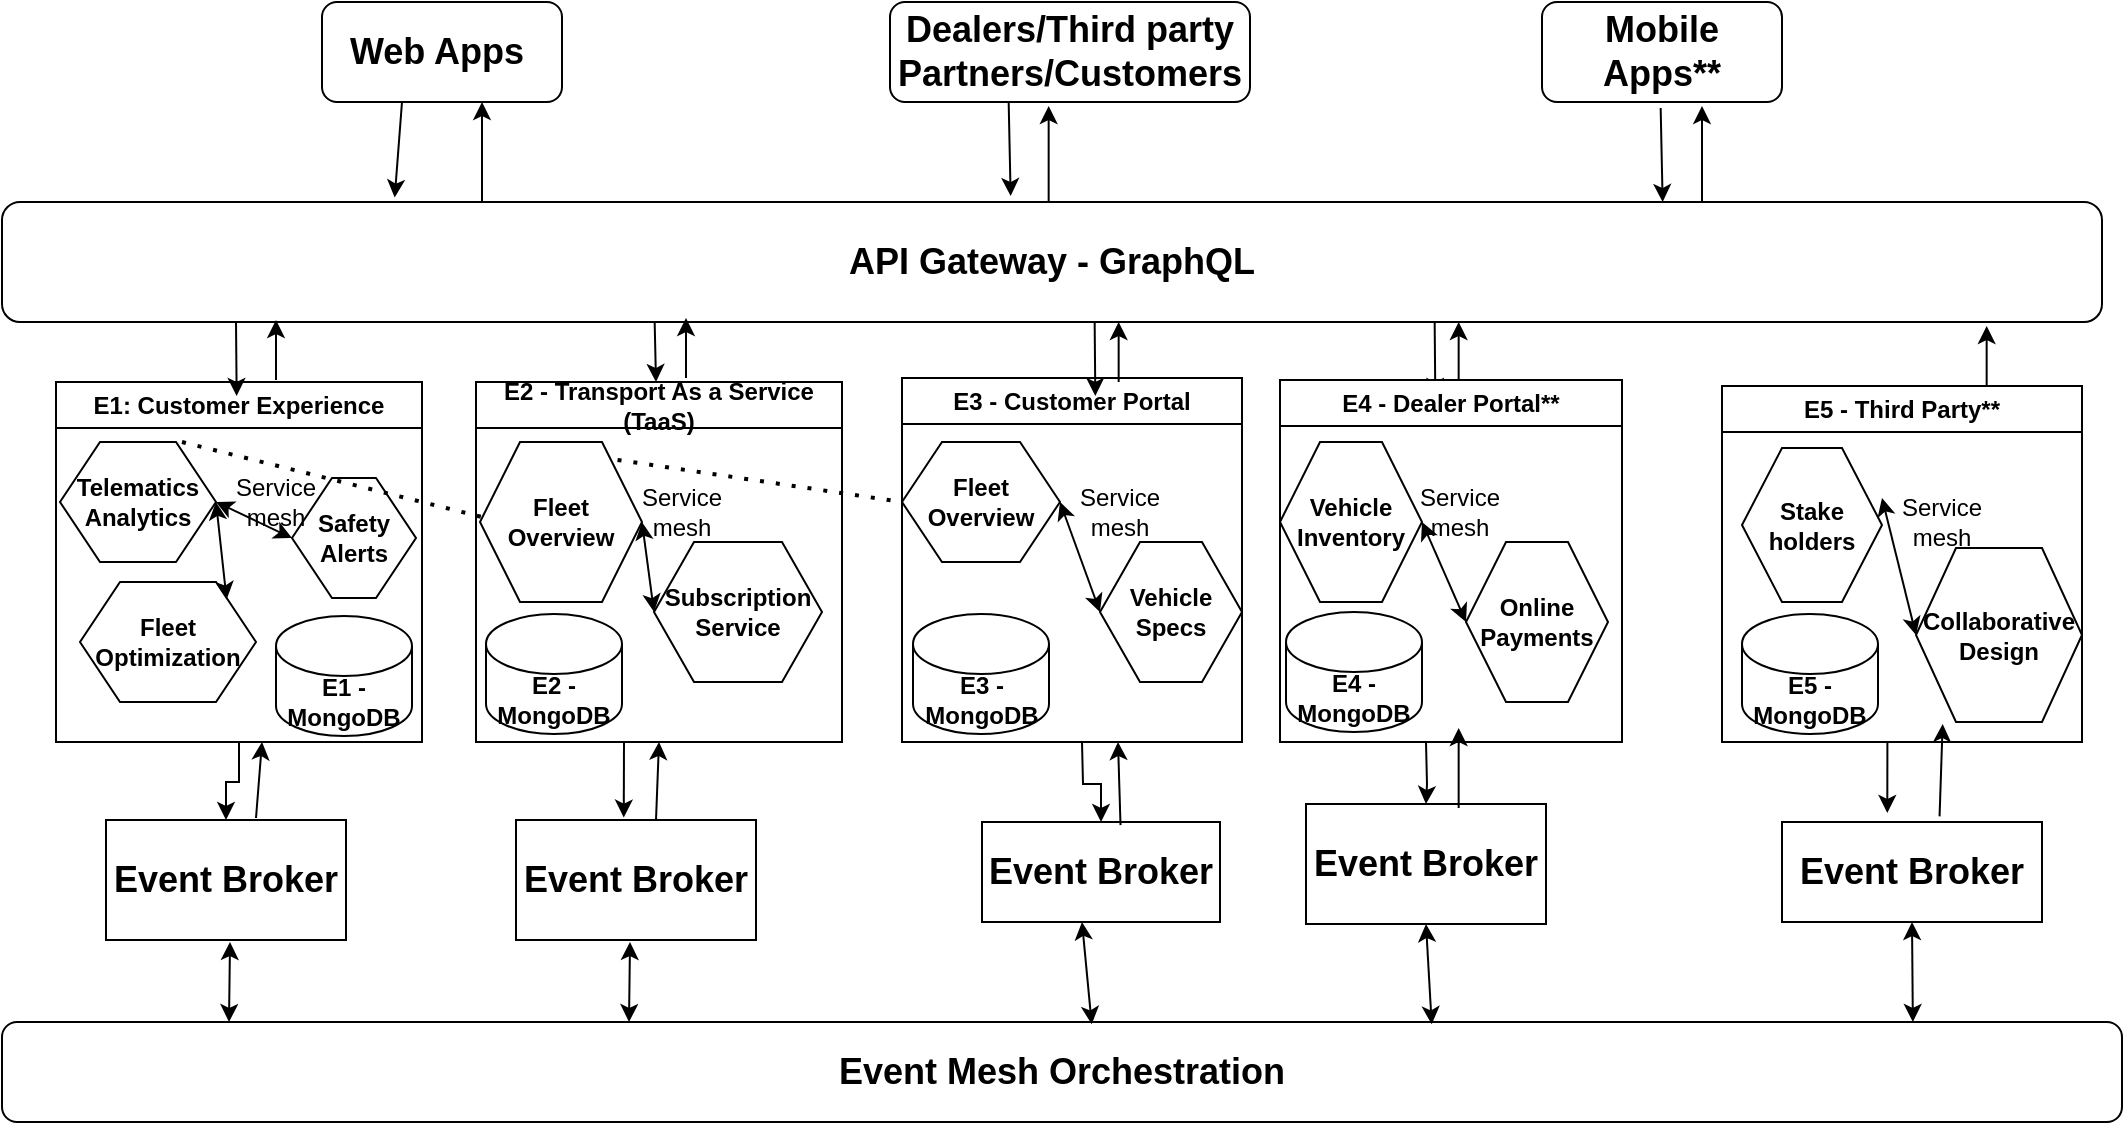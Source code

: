 <mxfile version="22.1.19" type="github">
  <diagram name="Page-1" id="1HI9dfpJcafJoC80jGmo">
    <mxGraphModel dx="2034" dy="567" grid="1" gridSize="10" guides="1" tooltips="1" connect="1" arrows="1" fold="1" page="1" pageScale="1" pageWidth="850" pageHeight="1100" math="0" shadow="0">
      <root>
        <mxCell id="0" />
        <mxCell id="1" parent="0" />
        <mxCell id="b9gszXVMno1NXKM0P90B-1" value="&lt;b&gt;&lt;font style=&quot;font-size: 18px;&quot;&gt;API Gateway - GraphQL&lt;/font&gt;&lt;/b&gt;" style="rounded=1;whiteSpace=wrap;html=1;" parent="1" vertex="1">
          <mxGeometry x="-20" y="170" width="1050" height="60" as="geometry" />
        </mxCell>
        <mxCell id="b9gszXVMno1NXKM0P90B-2" value="&lt;b&gt;&lt;font style=&quot;font-size: 18px;&quot;&gt;Web Apps&amp;nbsp;&lt;/font&gt;&lt;/b&gt;" style="rounded=1;whiteSpace=wrap;html=1;" parent="1" vertex="1">
          <mxGeometry x="140" y="70" width="120" height="50" as="geometry" />
        </mxCell>
        <mxCell id="b9gszXVMno1NXKM0P90B-3" value="&lt;font style=&quot;font-size: 18px;&quot;&gt;&lt;b&gt;Dealers/Third party Partners/Customers&lt;/b&gt;&lt;/font&gt;" style="rounded=1;whiteSpace=wrap;html=1;" parent="1" vertex="1">
          <mxGeometry x="424" y="70" width="180" height="50" as="geometry" />
        </mxCell>
        <mxCell id="b9gszXVMno1NXKM0P90B-4" value="&lt;b&gt;&lt;font style=&quot;font-size: 18px;&quot;&gt;Mobile Apps**&lt;/font&gt;&lt;/b&gt;" style="rounded=1;whiteSpace=wrap;html=1;" parent="1" vertex="1">
          <mxGeometry x="750" y="70" width="120" height="50" as="geometry" />
        </mxCell>
        <mxCell id="b9gszXVMno1NXKM0P90B-5" value="" style="edgeStyle=orthogonalEdgeStyle;rounded=0;orthogonalLoop=1;jettySize=auto;html=1;" parent="1" source="b9gszXVMno1NXKM0P90B-6" target="b9gszXVMno1NXKM0P90B-16" edge="1">
          <mxGeometry relative="1" as="geometry" />
        </mxCell>
        <mxCell id="b9gszXVMno1NXKM0P90B-6" value="E1: Customer Experience" style="swimlane;whiteSpace=wrap;html=1;" parent="1" vertex="1">
          <mxGeometry x="7" y="260" width="183" height="180" as="geometry" />
        </mxCell>
        <mxCell id="b9gszXVMno1NXKM0P90B-7" value="&lt;b&gt;Telematics Analytics&lt;/b&gt;" style="shape=hexagon;perimeter=hexagonPerimeter2;whiteSpace=wrap;html=1;fixedSize=1;" parent="b9gszXVMno1NXKM0P90B-6" vertex="1">
          <mxGeometry x="2" y="30" width="78" height="60" as="geometry" />
        </mxCell>
        <mxCell id="b9gszXVMno1NXKM0P90B-8" value="&lt;b&gt;Safety Alerts&lt;/b&gt;" style="shape=hexagon;perimeter=hexagonPerimeter2;whiteSpace=wrap;html=1;fixedSize=1;" parent="b9gszXVMno1NXKM0P90B-6" vertex="1">
          <mxGeometry x="118" y="48" width="62" height="60" as="geometry" />
        </mxCell>
        <mxCell id="b9gszXVMno1NXKM0P90B-9" value="" style="endArrow=classic;startArrow=classic;html=1;rounded=0;exitX=1;exitY=0.5;exitDx=0;exitDy=0;entryX=0;entryY=0.5;entryDx=0;entryDy=0;" parent="b9gszXVMno1NXKM0P90B-6" source="b9gszXVMno1NXKM0P90B-7" target="b9gszXVMno1NXKM0P90B-8" edge="1">
          <mxGeometry width="50" height="50" relative="1" as="geometry">
            <mxPoint x="70" y="50" as="sourcePoint" />
            <mxPoint x="80" y="90" as="targetPoint" />
          </mxGeometry>
        </mxCell>
        <mxCell id="b9gszXVMno1NXKM0P90B-10" value="Service mesh" style="text;html=1;strokeColor=none;fillColor=none;align=center;verticalAlign=middle;whiteSpace=wrap;rounded=0;" parent="b9gszXVMno1NXKM0P90B-6" vertex="1">
          <mxGeometry x="80" y="45" width="60" height="30" as="geometry" />
        </mxCell>
        <mxCell id="gPe0-I8KuVqpto5hZWO--2" value="&lt;b&gt;Fleet Optimization&lt;/b&gt;" style="shape=hexagon;perimeter=hexagonPerimeter2;whiteSpace=wrap;html=1;fixedSize=1;" vertex="1" parent="b9gszXVMno1NXKM0P90B-6">
          <mxGeometry x="12" y="100" width="88" height="60" as="geometry" />
        </mxCell>
        <mxCell id="gPe0-I8KuVqpto5hZWO--3" value="" style="endArrow=classic;startArrow=classic;html=1;rounded=0;exitX=0;exitY=0.5;exitDx=0;exitDy=0;entryX=0.833;entryY=0.145;entryDx=0;entryDy=0;entryPerimeter=0;" edge="1" parent="b9gszXVMno1NXKM0P90B-6" source="b9gszXVMno1NXKM0P90B-10" target="gPe0-I8KuVqpto5hZWO--2">
          <mxGeometry width="50" height="50" relative="1" as="geometry">
            <mxPoint x="90" y="70" as="sourcePoint" />
            <mxPoint x="100" y="110" as="targetPoint" />
          </mxGeometry>
        </mxCell>
        <mxCell id="gPe0-I8KuVqpto5hZWO--10" value="" style="endArrow=none;dashed=1;html=1;dashPattern=1 3;strokeWidth=2;rounded=0;entryX=0.136;entryY=0.5;entryDx=0;entryDy=0;exitX=0.849;exitY=0.112;exitDx=0;exitDy=0;exitPerimeter=0;entryPerimeter=0;" edge="1" parent="b9gszXVMno1NXKM0P90B-6" target="b9gszXVMno1NXKM0P90B-28">
          <mxGeometry width="50" height="50" relative="1" as="geometry">
            <mxPoint x="63" y="30" as="sourcePoint" />
            <mxPoint x="205" y="51" as="targetPoint" />
          </mxGeometry>
        </mxCell>
        <mxCell id="gPe0-I8KuVqpto5hZWO--11" value="&lt;b&gt;E1 - MongoDB&lt;/b&gt;" style="shape=cylinder3;whiteSpace=wrap;html=1;boundedLbl=1;backgroundOutline=1;size=15;" vertex="1" parent="b9gszXVMno1NXKM0P90B-6">
          <mxGeometry x="110" y="117" width="68" height="60" as="geometry" />
        </mxCell>
        <mxCell id="b9gszXVMno1NXKM0P90B-11" value="" style="edgeStyle=orthogonalEdgeStyle;rounded=0;orthogonalLoop=1;jettySize=auto;html=1;entryX=0.449;entryY=-0.02;entryDx=0;entryDy=0;entryPerimeter=0;" parent="1" edge="1" target="b9gszXVMno1NXKM0P90B-17">
          <mxGeometry relative="1" as="geometry">
            <mxPoint x="291" y="440" as="sourcePoint" />
            <mxPoint x="290.9" y="484" as="targetPoint" />
          </mxGeometry>
        </mxCell>
        <mxCell id="b9gszXVMno1NXKM0P90B-12" value="E2 - Transport As a Service (TaaS)" style="swimlane;whiteSpace=wrap;html=1;" parent="1" vertex="1">
          <mxGeometry x="217" y="260" width="183" height="180" as="geometry" />
        </mxCell>
        <mxCell id="b9gszXVMno1NXKM0P90B-29" value="&lt;b&gt;Subscription Service&lt;/b&gt;" style="shape=hexagon;perimeter=hexagonPerimeter2;whiteSpace=wrap;html=1;fixedSize=1;" parent="b9gszXVMno1NXKM0P90B-12" vertex="1">
          <mxGeometry x="89" y="80" width="84" height="70" as="geometry" />
        </mxCell>
        <mxCell id="b9gszXVMno1NXKM0P90B-31" value="Service mesh" style="text;html=1;strokeColor=none;fillColor=none;align=center;verticalAlign=middle;whiteSpace=wrap;rounded=0;" parent="b9gszXVMno1NXKM0P90B-12" vertex="1">
          <mxGeometry x="73" y="50" width="60" height="30" as="geometry" />
        </mxCell>
        <mxCell id="gPe0-I8KuVqpto5hZWO--12" value="&lt;b&gt;E2 - MongoDB&lt;/b&gt;" style="shape=cylinder3;whiteSpace=wrap;html=1;boundedLbl=1;backgroundOutline=1;size=15;" vertex="1" parent="b9gszXVMno1NXKM0P90B-12">
          <mxGeometry x="5" y="116" width="68" height="60" as="geometry" />
        </mxCell>
        <mxCell id="b9gszXVMno1NXKM0P90B-13" value="" style="edgeStyle=orthogonalEdgeStyle;rounded=0;orthogonalLoop=1;jettySize=auto;html=1;" parent="1" target="b9gszXVMno1NXKM0P90B-18" edge="1">
          <mxGeometry relative="1" as="geometry">
            <mxPoint x="520" y="440" as="sourcePoint" />
          </mxGeometry>
        </mxCell>
        <mxCell id="b9gszXVMno1NXKM0P90B-14" value="E3 - Customer Portal" style="swimlane;whiteSpace=wrap;html=1;" parent="1" vertex="1">
          <mxGeometry x="430" y="258" width="170" height="182" as="geometry" />
        </mxCell>
        <mxCell id="gPe0-I8KuVqpto5hZWO--13" value="&lt;b&gt;E3 - MongoDB&lt;/b&gt;" style="shape=cylinder3;whiteSpace=wrap;html=1;boundedLbl=1;backgroundOutline=1;size=15;" vertex="1" parent="b9gszXVMno1NXKM0P90B-14">
          <mxGeometry x="5.5" y="118" width="68" height="60" as="geometry" />
        </mxCell>
        <mxCell id="b9gszXVMno1NXKM0P90B-15" value="&lt;b&gt;&lt;font style=&quot;font-size: 18px;&quot;&gt;Event Mesh Orchestration&lt;/font&gt;&lt;/b&gt;" style="rounded=1;whiteSpace=wrap;html=1;" parent="1" vertex="1">
          <mxGeometry x="-20" y="580" width="1060" height="50" as="geometry" />
        </mxCell>
        <mxCell id="b9gszXVMno1NXKM0P90B-16" value="&lt;b&gt;&lt;font style=&quot;font-size: 18px;&quot;&gt;Event Broker&lt;/font&gt;&lt;/b&gt;" style="rounded=0;whiteSpace=wrap;html=1;" parent="1" vertex="1">
          <mxGeometry x="32" y="479" width="120" height="60" as="geometry" />
        </mxCell>
        <mxCell id="b9gszXVMno1NXKM0P90B-17" value="&lt;b&gt;&lt;font style=&quot;font-size: 18px;&quot;&gt;Event Broker&lt;/font&gt;&lt;/b&gt;" style="rounded=0;whiteSpace=wrap;html=1;" parent="1" vertex="1">
          <mxGeometry x="237" y="479" width="120" height="60" as="geometry" />
        </mxCell>
        <mxCell id="b9gszXVMno1NXKM0P90B-18" value="&lt;b&gt;&lt;font style=&quot;font-size: 18px;&quot;&gt;Event Broker&lt;/font&gt;&lt;/b&gt;" style="rounded=0;whiteSpace=wrap;html=1;" parent="1" vertex="1">
          <mxGeometry x="470" y="480" width="119" height="50" as="geometry" />
        </mxCell>
        <mxCell id="b9gszXVMno1NXKM0P90B-19" value="" style="endArrow=classic;html=1;rounded=0;entryX=0.187;entryY=-0.037;entryDx=0;entryDy=0;entryPerimeter=0;" parent="1" target="b9gszXVMno1NXKM0P90B-1" edge="1">
          <mxGeometry width="50" height="50" relative="1" as="geometry">
            <mxPoint x="180" y="120" as="sourcePoint" />
            <mxPoint x="170" y="180.78" as="targetPoint" />
          </mxGeometry>
        </mxCell>
        <mxCell id="b9gszXVMno1NXKM0P90B-20" value="" style="endArrow=classic;html=1;rounded=0;exitX=0.5;exitY=1;exitDx=0;exitDy=0;entryX=0.138;entryY=-0.043;entryDx=0;entryDy=0;entryPerimeter=0;" parent="1" edge="1">
          <mxGeometry width="50" height="50" relative="1" as="geometry">
            <mxPoint x="483.33" y="120" as="sourcePoint" />
            <mxPoint x="484.33" y="167" as="targetPoint" />
          </mxGeometry>
        </mxCell>
        <mxCell id="b9gszXVMno1NXKM0P90B-21" value="" style="endArrow=classic;html=1;rounded=0;exitX=0.5;exitY=1;exitDx=0;exitDy=0;entryX=0.138;entryY=-0.043;entryDx=0;entryDy=0;entryPerimeter=0;" parent="1" edge="1">
          <mxGeometry width="50" height="50" relative="1" as="geometry">
            <mxPoint x="809.33" y="123" as="sourcePoint" />
            <mxPoint x="810.33" y="170" as="targetPoint" />
          </mxGeometry>
        </mxCell>
        <mxCell id="b9gszXVMno1NXKM0P90B-22" value="" style="endArrow=classic;html=1;rounded=0;entryX=0.138;entryY=-0.043;entryDx=0;entryDy=0;entryPerimeter=0;" parent="1" edge="1">
          <mxGeometry width="50" height="50" relative="1" as="geometry">
            <mxPoint x="97" y="230" as="sourcePoint" />
            <mxPoint x="97.33" y="267" as="targetPoint" />
          </mxGeometry>
        </mxCell>
        <mxCell id="b9gszXVMno1NXKM0P90B-23" value="" style="endArrow=classic;html=1;rounded=0;" parent="1" edge="1">
          <mxGeometry width="50" height="50" relative="1" as="geometry">
            <mxPoint x="306.33" y="230" as="sourcePoint" />
            <mxPoint x="307" y="260" as="targetPoint" />
          </mxGeometry>
        </mxCell>
        <mxCell id="b9gszXVMno1NXKM0P90B-24" value="" style="endArrow=classic;html=1;rounded=0;entryX=0.138;entryY=-0.043;entryDx=0;entryDy=0;entryPerimeter=0;" parent="1" edge="1">
          <mxGeometry width="50" height="50" relative="1" as="geometry">
            <mxPoint x="526.33" y="230" as="sourcePoint" />
            <mxPoint x="526.66" y="267" as="targetPoint" />
          </mxGeometry>
        </mxCell>
        <mxCell id="b9gszXVMno1NXKM0P90B-25" value="" style="endArrow=classic;html=1;rounded=0;entryX=0.178;entryY=-0.016;entryDx=0;entryDy=0;entryPerimeter=0;" parent="1" edge="1">
          <mxGeometry width="50" height="50" relative="1" as="geometry">
            <mxPoint x="220" y="170" as="sourcePoint" />
            <mxPoint x="220" y="120" as="targetPoint" />
          </mxGeometry>
        </mxCell>
        <mxCell id="b9gszXVMno1NXKM0P90B-26" value="" style="endArrow=classic;html=1;rounded=0;entryX=0.178;entryY=-0.016;entryDx=0;entryDy=0;entryPerimeter=0;exitX=0.17;exitY=-0.03;exitDx=0;exitDy=0;exitPerimeter=0;" parent="1" edge="1">
          <mxGeometry width="50" height="50" relative="1" as="geometry">
            <mxPoint x="503.33" y="170" as="sourcePoint" />
            <mxPoint x="503.33" y="122" as="targetPoint" />
          </mxGeometry>
        </mxCell>
        <mxCell id="b9gszXVMno1NXKM0P90B-27" value="" style="endArrow=classic;html=1;rounded=0;entryX=0.178;entryY=-0.016;entryDx=0;entryDy=0;entryPerimeter=0;exitX=0.17;exitY=-0.03;exitDx=0;exitDy=0;exitPerimeter=0;" parent="1" edge="1">
          <mxGeometry width="50" height="50" relative="1" as="geometry">
            <mxPoint x="830" y="170" as="sourcePoint" />
            <mxPoint x="830" y="122" as="targetPoint" />
          </mxGeometry>
        </mxCell>
        <mxCell id="b9gszXVMno1NXKM0P90B-28" value="&lt;b&gt;Fleet Overview&lt;/b&gt;" style="shape=hexagon;perimeter=hexagonPerimeter2;whiteSpace=wrap;html=1;fixedSize=1;" parent="1" vertex="1">
          <mxGeometry x="219" y="290" width="81" height="80" as="geometry" />
        </mxCell>
        <mxCell id="b9gszXVMno1NXKM0P90B-30" value="" style="endArrow=classic;startArrow=classic;html=1;rounded=0;exitX=1;exitY=0.5;exitDx=0;exitDy=0;entryX=0;entryY=0.5;entryDx=0;entryDy=0;" parent="1" source="b9gszXVMno1NXKM0P90B-28" target="b9gszXVMno1NXKM0P90B-29" edge="1">
          <mxGeometry width="50" height="50" relative="1" as="geometry">
            <mxPoint x="286" y="310" as="sourcePoint" />
            <mxPoint x="296" y="350" as="targetPoint" />
          </mxGeometry>
        </mxCell>
        <mxCell id="b9gszXVMno1NXKM0P90B-32" value="&lt;b&gt;Fleet Overview&lt;/b&gt;" style="shape=hexagon;perimeter=hexagonPerimeter2;whiteSpace=wrap;html=1;fixedSize=1;" parent="1" vertex="1">
          <mxGeometry x="430" y="290" width="79" height="60" as="geometry" />
        </mxCell>
        <mxCell id="b9gszXVMno1NXKM0P90B-33" value="&lt;b&gt;Vehicle Specs&lt;/b&gt;" style="shape=hexagon;perimeter=hexagonPerimeter2;whiteSpace=wrap;html=1;fixedSize=1;" parent="1" vertex="1">
          <mxGeometry x="529" y="340" width="71" height="70" as="geometry" />
        </mxCell>
        <mxCell id="b9gszXVMno1NXKM0P90B-34" value="" style="endArrow=classic;startArrow=classic;html=1;rounded=0;exitX=1;exitY=0.5;exitDx=0;exitDy=0;entryX=0;entryY=0.5;entryDx=0;entryDy=0;" parent="1" source="b9gszXVMno1NXKM0P90B-32" target="b9gszXVMno1NXKM0P90B-33" edge="1">
          <mxGeometry width="50" height="50" relative="1" as="geometry">
            <mxPoint x="519" y="310" as="sourcePoint" />
            <mxPoint x="529" y="350" as="targetPoint" />
          </mxGeometry>
        </mxCell>
        <mxCell id="b9gszXVMno1NXKM0P90B-35" value="Service mesh" style="text;html=1;strokeColor=none;fillColor=none;align=center;verticalAlign=middle;whiteSpace=wrap;rounded=0;" parent="1" vertex="1">
          <mxGeometry x="509" y="310" width="60" height="30" as="geometry" />
        </mxCell>
        <mxCell id="b9gszXVMno1NXKM0P90B-36" value="" style="endArrow=classic;startArrow=classic;html=1;rounded=0;exitX=0.803;exitY=0.019;exitDx=0;exitDy=0;exitPerimeter=0;" parent="1" edge="1">
          <mxGeometry width="50" height="50" relative="1" as="geometry">
            <mxPoint x="524.86" y="581.14" as="sourcePoint" />
            <mxPoint x="520" y="530" as="targetPoint" />
          </mxGeometry>
        </mxCell>
        <mxCell id="b9gszXVMno1NXKM0P90B-37" value="" style="endArrow=classic;startArrow=classic;html=1;rounded=0;exitX=0.803;exitY=0.019;exitDx=0;exitDy=0;exitPerimeter=0;" parent="1" edge="1">
          <mxGeometry width="50" height="50" relative="1" as="geometry">
            <mxPoint x="293.5" y="580" as="sourcePoint" />
            <mxPoint x="294" y="540" as="targetPoint" />
          </mxGeometry>
        </mxCell>
        <mxCell id="b9gszXVMno1NXKM0P90B-38" value="" style="endArrow=classic;startArrow=classic;html=1;rounded=0;exitX=0.803;exitY=0.019;exitDx=0;exitDy=0;exitPerimeter=0;" parent="1" edge="1">
          <mxGeometry width="50" height="50" relative="1" as="geometry">
            <mxPoint x="93.5" y="580" as="sourcePoint" />
            <mxPoint x="94" y="540" as="targetPoint" />
          </mxGeometry>
        </mxCell>
        <mxCell id="b9gszXVMno1NXKM0P90B-39" value="" style="endArrow=classic;html=1;rounded=0;entryX=0.178;entryY=-0.016;entryDx=0;entryDy=0;entryPerimeter=0;" parent="1" edge="1">
          <mxGeometry width="50" height="50" relative="1" as="geometry">
            <mxPoint x="117" y="259" as="sourcePoint" />
            <mxPoint x="117" y="229" as="targetPoint" />
          </mxGeometry>
        </mxCell>
        <mxCell id="b9gszXVMno1NXKM0P90B-40" value="" style="endArrow=classic;html=1;rounded=0;entryX=0.178;entryY=-0.016;entryDx=0;entryDy=0;entryPerimeter=0;" parent="1" edge="1">
          <mxGeometry width="50" height="50" relative="1" as="geometry">
            <mxPoint x="322" y="258" as="sourcePoint" />
            <mxPoint x="322" y="228" as="targetPoint" />
          </mxGeometry>
        </mxCell>
        <mxCell id="b9gszXVMno1NXKM0P90B-41" value="" style="endArrow=classic;html=1;rounded=0;entryX=0.178;entryY=-0.016;entryDx=0;entryDy=0;entryPerimeter=0;" parent="1" edge="1">
          <mxGeometry width="50" height="50" relative="1" as="geometry">
            <mxPoint x="538.33" y="260" as="sourcePoint" />
            <mxPoint x="538.33" y="230" as="targetPoint" />
          </mxGeometry>
        </mxCell>
        <mxCell id="b9gszXVMno1NXKM0P90B-42" value="" style="endArrow=classic;html=1;rounded=0;" parent="1" edge="1">
          <mxGeometry width="50" height="50" relative="1" as="geometry">
            <mxPoint x="107" y="478" as="sourcePoint" />
            <mxPoint x="110" y="440" as="targetPoint" />
          </mxGeometry>
        </mxCell>
        <mxCell id="b9gszXVMno1NXKM0P90B-43" value="" style="endArrow=classic;html=1;rounded=0;entryX=0.5;entryY=1;entryDx=0;entryDy=0;" parent="1" edge="1" target="b9gszXVMno1NXKM0P90B-12">
          <mxGeometry width="50" height="50" relative="1" as="geometry">
            <mxPoint x="307" y="479" as="sourcePoint" />
            <mxPoint x="307" y="439" as="targetPoint" />
          </mxGeometry>
        </mxCell>
        <mxCell id="b9gszXVMno1NXKM0P90B-44" value="" style="endArrow=classic;html=1;rounded=0;exitX=0.582;exitY=0.031;exitDx=0;exitDy=0;exitPerimeter=0;" parent="1" edge="1" source="b9gszXVMno1NXKM0P90B-18">
          <mxGeometry width="50" height="50" relative="1" as="geometry">
            <mxPoint x="538.33" y="469" as="sourcePoint" />
            <mxPoint x="538" y="440" as="targetPoint" />
          </mxGeometry>
        </mxCell>
        <mxCell id="b9gszXVMno1NXKM0P90B-58" value="" style="edgeStyle=orthogonalEdgeStyle;rounded=0;orthogonalLoop=1;jettySize=auto;html=1;" parent="1" target="b9gszXVMno1NXKM0P90B-59" edge="1">
          <mxGeometry relative="1" as="geometry">
            <mxPoint x="692" y="440" as="sourcePoint" />
          </mxGeometry>
        </mxCell>
        <mxCell id="b9gszXVMno1NXKM0P90B-59" value="&lt;b&gt;&lt;font style=&quot;font-size: 18px;&quot;&gt;Event Broker&lt;/font&gt;&lt;/b&gt;" style="rounded=0;whiteSpace=wrap;html=1;" parent="1" vertex="1">
          <mxGeometry x="632" y="471" width="120" height="60" as="geometry" />
        </mxCell>
        <mxCell id="b9gszXVMno1NXKM0P90B-60" value="" style="endArrow=classic;html=1;rounded=0;entryX=0.138;entryY=-0.043;entryDx=0;entryDy=0;entryPerimeter=0;" parent="1" edge="1">
          <mxGeometry width="50" height="50" relative="1" as="geometry">
            <mxPoint x="696.33" y="230" as="sourcePoint" />
            <mxPoint x="696.66" y="267" as="targetPoint" />
          </mxGeometry>
        </mxCell>
        <mxCell id="b9gszXVMno1NXKM0P90B-61" value="&lt;b&gt;Vehicle Inventory&lt;/b&gt;" style="shape=hexagon;perimeter=hexagonPerimeter2;whiteSpace=wrap;html=1;fixedSize=1;" parent="1" vertex="1">
          <mxGeometry x="619" y="290" width="71" height="80" as="geometry" />
        </mxCell>
        <mxCell id="b9gszXVMno1NXKM0P90B-62" value="&lt;b&gt;Online Payments&lt;/b&gt;" style="shape=hexagon;perimeter=hexagonPerimeter2;whiteSpace=wrap;html=1;fixedSize=1;" parent="1" vertex="1">
          <mxGeometry x="712" y="340" width="71" height="80" as="geometry" />
        </mxCell>
        <mxCell id="b9gszXVMno1NXKM0P90B-63" value="" style="endArrow=classic;startArrow=classic;html=1;rounded=0;exitX=1;exitY=0.5;exitDx=0;exitDy=0;entryX=0;entryY=0.5;entryDx=0;entryDy=0;" parent="1" source="b9gszXVMno1NXKM0P90B-61" target="b9gszXVMno1NXKM0P90B-62" edge="1">
          <mxGeometry width="50" height="50" relative="1" as="geometry">
            <mxPoint x="689" y="310" as="sourcePoint" />
            <mxPoint x="699" y="350" as="targetPoint" />
          </mxGeometry>
        </mxCell>
        <mxCell id="b9gszXVMno1NXKM0P90B-64" value="Service mesh" style="text;html=1;strokeColor=none;fillColor=none;align=center;verticalAlign=middle;whiteSpace=wrap;rounded=0;" parent="1" vertex="1">
          <mxGeometry x="679" y="310" width="60" height="30" as="geometry" />
        </mxCell>
        <mxCell id="b9gszXVMno1NXKM0P90B-65" value="" style="endArrow=classic;startArrow=classic;html=1;rounded=0;exitX=0.803;exitY=0.019;exitDx=0;exitDy=0;exitPerimeter=0;entryX=0.5;entryY=1;entryDx=0;entryDy=0;" parent="1" target="b9gszXVMno1NXKM0P90B-59" edge="1">
          <mxGeometry width="50" height="50" relative="1" as="geometry">
            <mxPoint x="694.86" y="581.14" as="sourcePoint" />
            <mxPoint x="695" y="540" as="targetPoint" />
          </mxGeometry>
        </mxCell>
        <mxCell id="b9gszXVMno1NXKM0P90B-66" value="" style="endArrow=classic;html=1;rounded=0;entryX=0.178;entryY=-0.016;entryDx=0;entryDy=0;entryPerimeter=0;" parent="1" edge="1">
          <mxGeometry width="50" height="50" relative="1" as="geometry">
            <mxPoint x="708.33" y="260" as="sourcePoint" />
            <mxPoint x="708.33" y="230" as="targetPoint" />
          </mxGeometry>
        </mxCell>
        <mxCell id="b9gszXVMno1NXKM0P90B-67" value="" style="endArrow=classic;html=1;rounded=0;" parent="1" edge="1">
          <mxGeometry width="50" height="50" relative="1" as="geometry">
            <mxPoint x="708.33" y="473" as="sourcePoint" />
            <mxPoint x="708.33" y="433" as="targetPoint" />
          </mxGeometry>
        </mxCell>
        <mxCell id="b9gszXVMno1NXKM0P90B-68" value="E4 - Dealer Portal**" style="swimlane;whiteSpace=wrap;html=1;" parent="1" vertex="1">
          <mxGeometry x="619" y="259" width="171" height="181" as="geometry" />
        </mxCell>
        <mxCell id="gPe0-I8KuVqpto5hZWO--14" value="&lt;b&gt;E4 - MongoDB&lt;/b&gt;" style="shape=cylinder3;whiteSpace=wrap;html=1;boundedLbl=1;backgroundOutline=1;size=15;" vertex="1" parent="b9gszXVMno1NXKM0P90B-68">
          <mxGeometry x="3" y="116" width="68" height="60" as="geometry" />
        </mxCell>
        <mxCell id="b9gszXVMno1NXKM0P90B-73" value="" style="edgeStyle=orthogonalEdgeStyle;rounded=0;orthogonalLoop=1;jettySize=auto;html=1;entryX=0.405;entryY=-0.09;entryDx=0;entryDy=0;entryPerimeter=0;" parent="1" target="b9gszXVMno1NXKM0P90B-74" edge="1">
          <mxGeometry relative="1" as="geometry">
            <mxPoint x="934" y="440" as="sourcePoint" />
            <mxPoint x="920.5" y="470" as="targetPoint" />
          </mxGeometry>
        </mxCell>
        <mxCell id="b9gszXVMno1NXKM0P90B-74" value="&lt;b&gt;&lt;font style=&quot;font-size: 18px;&quot;&gt;Event Broker&lt;/font&gt;&lt;/b&gt;" style="rounded=0;whiteSpace=wrap;html=1;" parent="1" vertex="1">
          <mxGeometry x="870" y="480" width="130" height="50" as="geometry" />
        </mxCell>
        <mxCell id="b9gszXVMno1NXKM0P90B-75" value="&lt;b&gt;Stake&lt;br&gt;holders&lt;/b&gt;" style="shape=hexagon;perimeter=hexagonPerimeter2;whiteSpace=wrap;html=1;fixedSize=1;" parent="1" vertex="1">
          <mxGeometry x="850" y="293" width="70" height="77" as="geometry" />
        </mxCell>
        <mxCell id="b9gszXVMno1NXKM0P90B-76" value="&lt;b&gt;Collaborative Design&lt;/b&gt;" style="shape=hexagon;perimeter=hexagonPerimeter2;whiteSpace=wrap;html=1;fixedSize=1;" parent="1" vertex="1">
          <mxGeometry x="937" y="343" width="83" height="87" as="geometry" />
        </mxCell>
        <mxCell id="b9gszXVMno1NXKM0P90B-77" value="" style="endArrow=classic;startArrow=classic;html=1;rounded=0;entryX=0;entryY=0.5;entryDx=0;entryDy=0;" parent="1" target="b9gszXVMno1NXKM0P90B-76" edge="1">
          <mxGeometry width="50" height="50" relative="1" as="geometry">
            <mxPoint x="920" y="318" as="sourcePoint" />
            <mxPoint x="964" y="353" as="targetPoint" />
          </mxGeometry>
        </mxCell>
        <mxCell id="b9gszXVMno1NXKM0P90B-79" value="" style="endArrow=classic;html=1;rounded=0;exitX=0.606;exitY=-0.056;exitDx=0;exitDy=0;exitPerimeter=0;" parent="1" edge="1" source="b9gszXVMno1NXKM0P90B-74">
          <mxGeometry width="50" height="50" relative="1" as="geometry">
            <mxPoint x="950.33" y="471" as="sourcePoint" />
            <mxPoint x="950.33" y="431" as="targetPoint" />
          </mxGeometry>
        </mxCell>
        <mxCell id="b9gszXVMno1NXKM0P90B-80" value="E5 - Third Party**" style="swimlane;whiteSpace=wrap;html=1;" parent="1" vertex="1">
          <mxGeometry x="840" y="262" width="180" height="178" as="geometry" />
        </mxCell>
        <mxCell id="b9gszXVMno1NXKM0P90B-78" value="Service mesh" style="text;html=1;strokeColor=none;fillColor=none;align=center;verticalAlign=middle;whiteSpace=wrap;rounded=0;" parent="b9gszXVMno1NXKM0P90B-80" vertex="1">
          <mxGeometry x="80" y="53" width="60" height="30" as="geometry" />
        </mxCell>
        <mxCell id="gPe0-I8KuVqpto5hZWO--15" value="&lt;b&gt;E5 - MongoDB&lt;/b&gt;" style="shape=cylinder3;whiteSpace=wrap;html=1;boundedLbl=1;backgroundOutline=1;size=15;" vertex="1" parent="b9gszXVMno1NXKM0P90B-80">
          <mxGeometry x="10" y="114" width="68" height="60" as="geometry" />
        </mxCell>
        <mxCell id="b9gszXVMno1NXKM0P90B-82" value="" style="endArrow=classic;html=1;rounded=0;entryX=0.178;entryY=-0.016;entryDx=0;entryDy=0;entryPerimeter=0;" parent="1" edge="1">
          <mxGeometry width="50" height="50" relative="1" as="geometry">
            <mxPoint x="972.33" y="262" as="sourcePoint" />
            <mxPoint x="972.33" y="232" as="targetPoint" />
          </mxGeometry>
        </mxCell>
        <mxCell id="gPe0-I8KuVqpto5hZWO--1" value="" style="endArrow=classic;startArrow=classic;html=1;rounded=0;exitX=0.803;exitY=0.019;exitDx=0;exitDy=0;exitPerimeter=0;" edge="1" parent="1">
          <mxGeometry width="50" height="50" relative="1" as="geometry">
            <mxPoint x="935.43" y="580.0" as="sourcePoint" />
            <mxPoint x="935" y="530" as="targetPoint" />
          </mxGeometry>
        </mxCell>
        <mxCell id="gPe0-I8KuVqpto5hZWO--9" value="" style="endArrow=none;dashed=1;html=1;dashPattern=1 3;strokeWidth=2;rounded=0;entryX=0;entryY=0.5;entryDx=0;entryDy=0;exitX=0.849;exitY=0.112;exitDx=0;exitDy=0;exitPerimeter=0;" edge="1" parent="1" source="b9gszXVMno1NXKM0P90B-28" target="b9gszXVMno1NXKM0P90B-32">
          <mxGeometry width="50" height="50" relative="1" as="geometry">
            <mxPoint x="510" y="390" as="sourcePoint" />
            <mxPoint x="560" y="340" as="targetPoint" />
          </mxGeometry>
        </mxCell>
      </root>
    </mxGraphModel>
  </diagram>
</mxfile>
